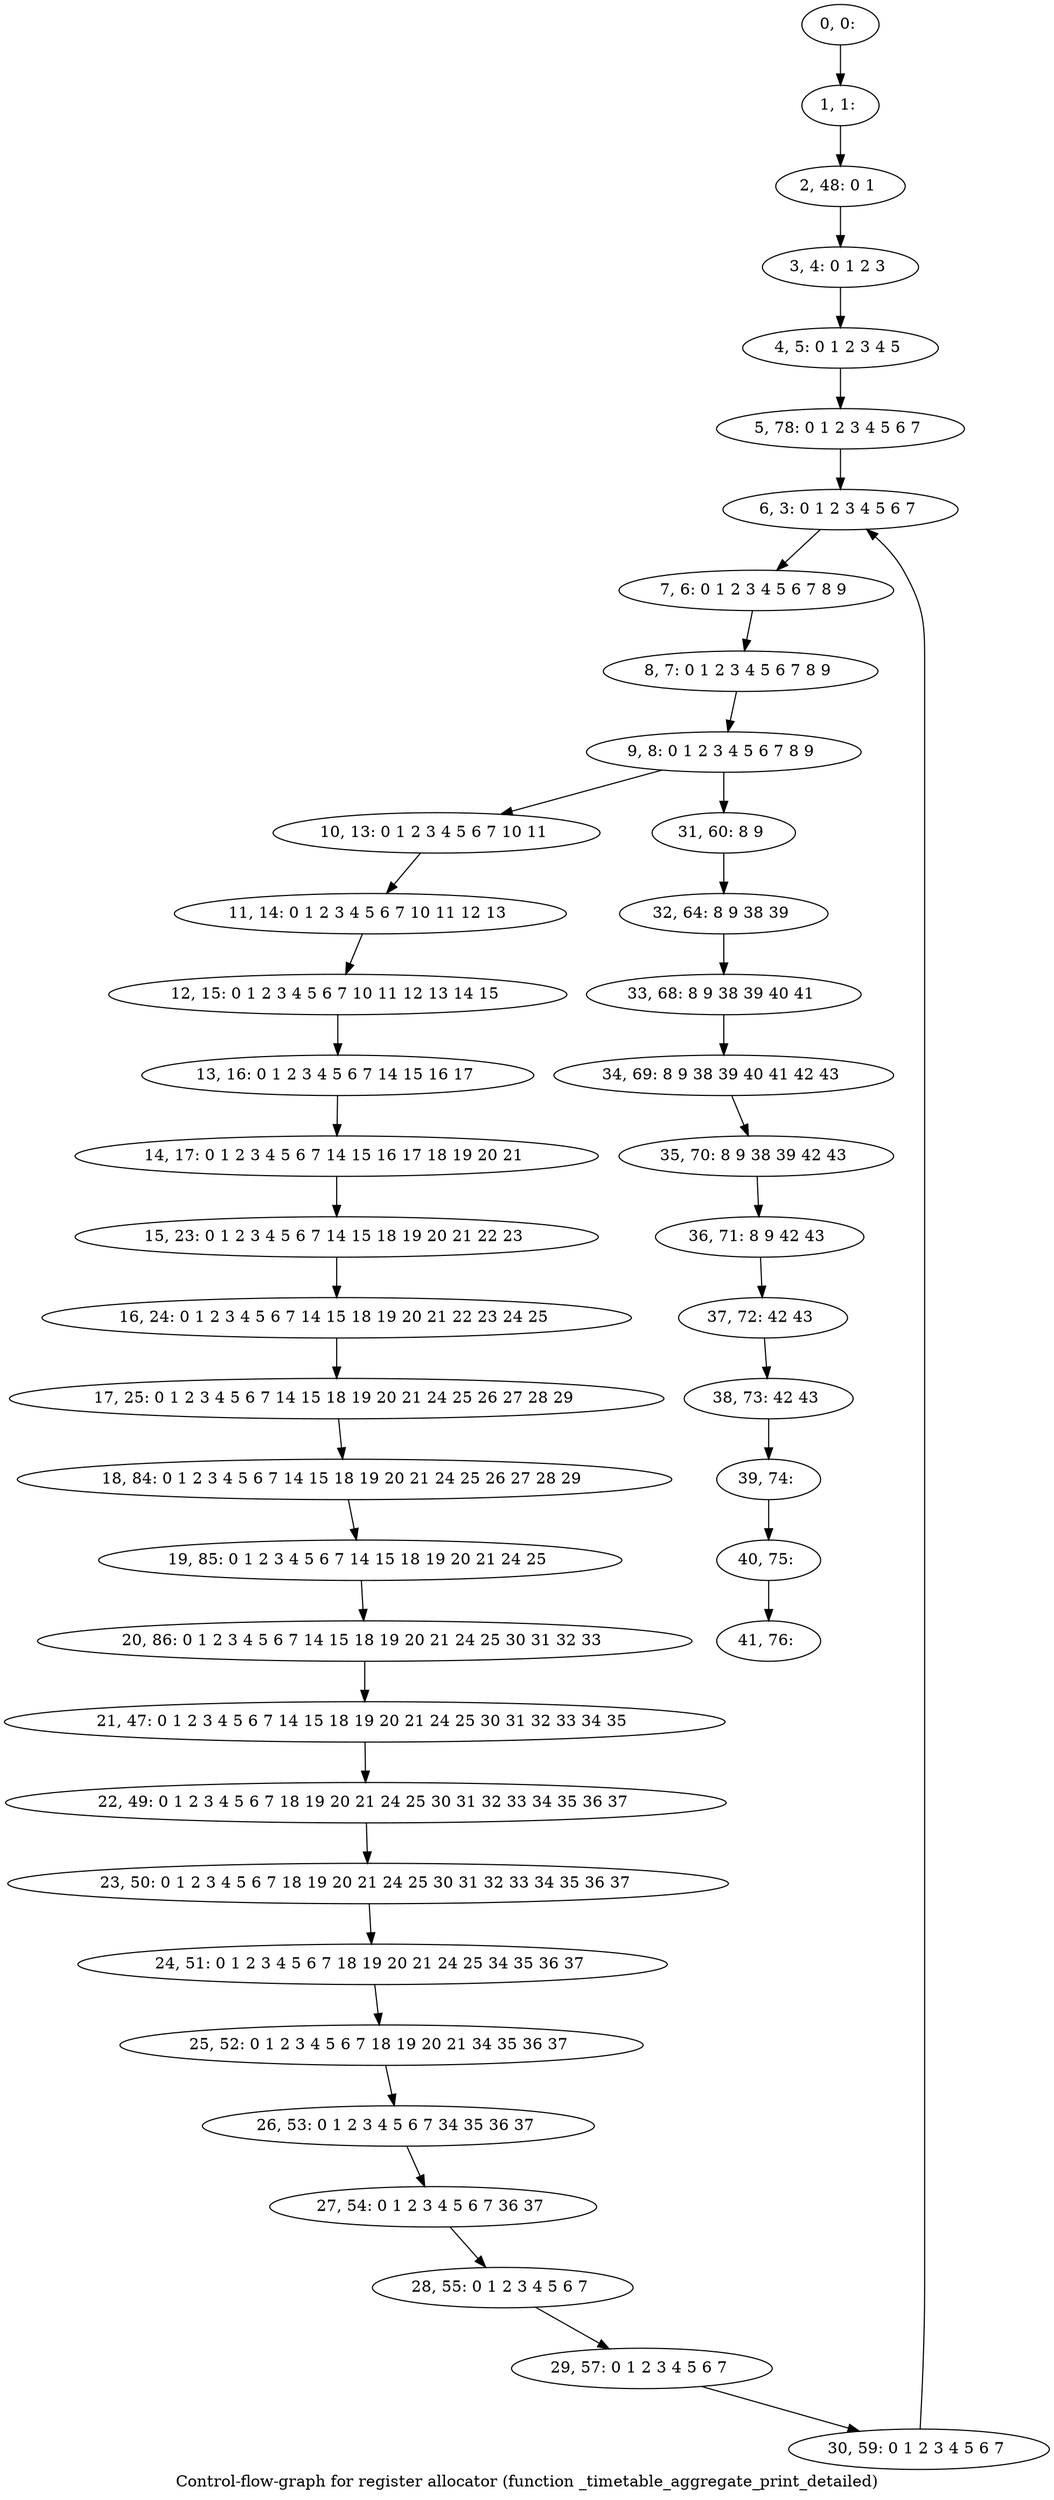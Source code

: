 digraph G {
graph [label="Control-flow-graph for register allocator (function _timetable_aggregate_print_detailed)"]
0[label="0, 0: "];
1[label="1, 1: "];
2[label="2, 48: 0 1 "];
3[label="3, 4: 0 1 2 3 "];
4[label="4, 5: 0 1 2 3 4 5 "];
5[label="5, 78: 0 1 2 3 4 5 6 7 "];
6[label="6, 3: 0 1 2 3 4 5 6 7 "];
7[label="7, 6: 0 1 2 3 4 5 6 7 8 9 "];
8[label="8, 7: 0 1 2 3 4 5 6 7 8 9 "];
9[label="9, 8: 0 1 2 3 4 5 6 7 8 9 "];
10[label="10, 13: 0 1 2 3 4 5 6 7 10 11 "];
11[label="11, 14: 0 1 2 3 4 5 6 7 10 11 12 13 "];
12[label="12, 15: 0 1 2 3 4 5 6 7 10 11 12 13 14 15 "];
13[label="13, 16: 0 1 2 3 4 5 6 7 14 15 16 17 "];
14[label="14, 17: 0 1 2 3 4 5 6 7 14 15 16 17 18 19 20 21 "];
15[label="15, 23: 0 1 2 3 4 5 6 7 14 15 18 19 20 21 22 23 "];
16[label="16, 24: 0 1 2 3 4 5 6 7 14 15 18 19 20 21 22 23 24 25 "];
17[label="17, 25: 0 1 2 3 4 5 6 7 14 15 18 19 20 21 24 25 26 27 28 29 "];
18[label="18, 84: 0 1 2 3 4 5 6 7 14 15 18 19 20 21 24 25 26 27 28 29 "];
19[label="19, 85: 0 1 2 3 4 5 6 7 14 15 18 19 20 21 24 25 "];
20[label="20, 86: 0 1 2 3 4 5 6 7 14 15 18 19 20 21 24 25 30 31 32 33 "];
21[label="21, 47: 0 1 2 3 4 5 6 7 14 15 18 19 20 21 24 25 30 31 32 33 34 35 "];
22[label="22, 49: 0 1 2 3 4 5 6 7 18 19 20 21 24 25 30 31 32 33 34 35 36 37 "];
23[label="23, 50: 0 1 2 3 4 5 6 7 18 19 20 21 24 25 30 31 32 33 34 35 36 37 "];
24[label="24, 51: 0 1 2 3 4 5 6 7 18 19 20 21 24 25 34 35 36 37 "];
25[label="25, 52: 0 1 2 3 4 5 6 7 18 19 20 21 34 35 36 37 "];
26[label="26, 53: 0 1 2 3 4 5 6 7 34 35 36 37 "];
27[label="27, 54: 0 1 2 3 4 5 6 7 36 37 "];
28[label="28, 55: 0 1 2 3 4 5 6 7 "];
29[label="29, 57: 0 1 2 3 4 5 6 7 "];
30[label="30, 59: 0 1 2 3 4 5 6 7 "];
31[label="31, 60: 8 9 "];
32[label="32, 64: 8 9 38 39 "];
33[label="33, 68: 8 9 38 39 40 41 "];
34[label="34, 69: 8 9 38 39 40 41 42 43 "];
35[label="35, 70: 8 9 38 39 42 43 "];
36[label="36, 71: 8 9 42 43 "];
37[label="37, 72: 42 43 "];
38[label="38, 73: 42 43 "];
39[label="39, 74: "];
40[label="40, 75: "];
41[label="41, 76: "];
0->1 ;
1->2 ;
2->3 ;
3->4 ;
4->5 ;
5->6 ;
6->7 ;
7->8 ;
8->9 ;
9->10 ;
9->31 ;
10->11 ;
11->12 ;
12->13 ;
13->14 ;
14->15 ;
15->16 ;
16->17 ;
17->18 ;
18->19 ;
19->20 ;
20->21 ;
21->22 ;
22->23 ;
23->24 ;
24->25 ;
25->26 ;
26->27 ;
27->28 ;
28->29 ;
29->30 ;
30->6 ;
31->32 ;
32->33 ;
33->34 ;
34->35 ;
35->36 ;
36->37 ;
37->38 ;
38->39 ;
39->40 ;
40->41 ;
}
